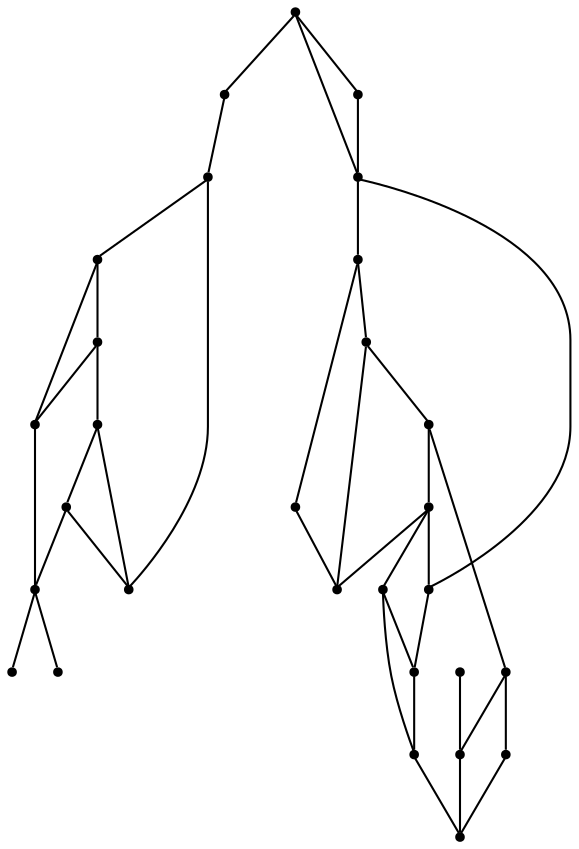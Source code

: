 graph {
  node [shape=point,comment="{\"directed\":false,\"doi\":\"10.1007/978-3-031-49275-4_4\",\"figure\":\"3 (1)\"}"]

  v0 [pos="758.7489863881195,752.4107061662526"]
  v1 [pos="758.7489863881194,632.3597884106323"]
  v2 [pos="818.774195306112,632.3618868026989"]
  v3 [pos="758.7479371792275,572.3364279248888"]
  v4 [pos="698.7227918496527,332.232366846305"]
  v5 [pos="698.7227918496526,392.25782572411504"]
  v6 [pos="638.6965337227681,692.3852472884425"]
  v7 [pos="578.6703391843013,692.3852472884425"]
  v8 [pos="698.7227918496526,752.4107061662526"]
  v9 [pos="698.7227918496526,812.4361650440627"]
  v10 [pos="638.6965337227681,632.3597884106323"]
  v11 [pos="578.6692899754091,212.18342030747453"]
  v12 [pos="578.6703391843013,272.20678079321806"]
  v13 [pos="578.6703391843013,812.4361650440627"]
  v14 [pos="398.5916124949608,272.20678079321806"]
  v15 [pos="518.6440651603123,272.20678079321806"]
  v16 [pos="518.6440651603123,332.232366846305"]
  v17 [pos="518.6440651603124,392.25782572411504"]
  v18 [pos="518.6440651603123,512.308878603467"]
  v19 [pos="398.5916124949608,392.25782572411504"]
  v20 [pos="338.5653861622851,392.25782572411504"]
  v21 [pos="278.53915982960945,392.25782572411504"]
  v22 [pos="398.5916124949608,512.3088786034668"]
  v23 [pos="338.5653861622851,452.283411777202"]
  v24 [pos="278.53915982960945,452.283411777202"]
  v25 [pos="278.53915982960945,632.3597884106323"]
  v26 [pos="278.53915982960945,512.3088786034668"]
  v27 [pos="218.51293747120982,632.3597884106323"]
  v28 [pos="218.5129374712098,812.4361650440627"]

  v0 -- v1 [id="-1",pos="758.7489863881195,752.4107061662526 758.7489863881194,632.3597884106323 758.7489863881194,632.3597884106323 758.7489863881194,632.3597884106323"]
  v28 -- v13 [id="-2",pos="218.5129374712098,812.4361650440627 578.6703391843013,812.4361650440627 578.6703391843013,812.4361650440627 578.6703391843013,812.4361650440627"]
  v13 -- v9 [id="-3",pos="578.6703391843013,812.4361650440627 698.7227918496526,812.4361650440627 698.7227918496526,812.4361650440627 698.7227918496526,812.4361650440627"]
  v9 -- v0 [id="-4",pos="698.7227918496526,812.4361650440627 758.7500355970116,812.436228631701 758.7500355970116,812.436228631701 758.7500355970116,812.436228631701 758.7489863881195,752.4107061662526 758.7489863881195,752.4107061662526 758.7489863881195,752.4107061662526"]
  v27 -- v26 [id="-5",pos="218.51293747120982,632.3597884106323 218.5098017673621,512.3087434797353 218.5098017673621,512.3087434797353 218.5098017673621,512.3087434797353 278.53915982960945,512.3088786034668 278.53915982960945,512.3088786034668 278.53915982960945,512.3088786034668"]
  v27 -- v25 [id="-7",pos="218.51293747120982,632.3597884106323 278.53915982960945,632.3597884106323 278.53915982960945,632.3597884106323 278.53915982960945,632.3597884106323"]
  v26 -- v22 [id="-9",pos="278.53915982960945,512.3088786034668 398.5916124949608,512.3088786034668 398.5916124949608,512.3088786034668 398.5916124949608,512.3088786034668"]
  v22 -- v18 [id="-10",pos="398.5916124949608,512.3088786034668 518.6440651603123,512.308878603467 518.6440651603123,512.308878603467 518.6440651603123,512.308878603467"]
  v18 -- v5 [id="-11",pos="518.6440651603123,512.308878603467 698.7238410585446,512.3088706550121 698.7238410585446,512.3088706550121 698.7238410585446,512.3088706550121 698.7227918496526,392.25782572411504 698.7227918496526,392.25782572411504 698.7227918496526,392.25782572411504"]
  v26 -- v24 [id="-12",pos="278.53915982960945,512.3088786034668 278.53915982960945,452.283411777202 278.53915982960945,452.283411777202 278.53915982960945,452.283411777202"]
  v21 -- v14 [id="-13",pos="278.53915982960945,392.25782572411504 278.53605989424665,272.2069079684949 278.53605989424665,272.2069079684949 278.53605989424665,272.2069079684949 398.5916124949608,272.20678079321806 398.5916124949608,272.20678079321806 398.5916124949608,272.20678079321806"]
  v27 -- v28 [id="-14",pos="218.51293747120982,632.3597884106323 218.5129374712098,812.4361650440627 218.5129374712098,812.4361650440627 218.5129374712098,812.4361650440627"]
  v14 -- v15 [id="-15",pos="398.5916124949608,272.20678079321806 518.6440651603123,272.20678079321806 518.6440651603123,272.20678079321806 518.6440651603123,272.20678079321806"]
  v15 -- v12 [id="-16",pos="518.6440651603123,272.20678079321806 578.6703391843013,272.20678079321806 578.6703391843013,272.20678079321806 578.6703391843013,272.20678079321806"]
  v12 -- v4 [id="-17",pos="578.6703391843013,272.20678079321806 698.7238410585446,272.2069079684949 698.7238410585446,272.2069079684949 698.7238410585446,272.2069079684949 698.7227918496527,332.232366846305 698.7227918496527,332.232366846305 698.7227918496527,332.232366846305"]
  v24 -- v23 [id="-20",pos="278.53915982960945,452.283411777202 338.5653861622851,452.283411777202 338.5653861622851,452.283411777202 338.5653861622851,452.283411777202"]
  v23 -- v20 [id="-21",pos="338.5653861622851,452.283411777202 338.5653861622851,392.25782572411504 338.5653861622851,392.25782572411504 338.5653861622851,392.25782572411504"]
  v19 -- v17 [id="-22",pos="398.5916124949608,392.25782572411504 518.6440651603124,392.25782572411504 518.6440651603124,392.25782572411504 518.6440651603124,392.25782572411504"]
  v17 -- v5 [id="-23",pos="518.6440651603124,392.25782572411504 698.7227918496526,392.25782572411504 698.7227918496526,392.25782572411504 698.7227918496526,392.25782572411504"]
  v19 -- v22 [id="-24",pos="398.5916124949608,392.25782572411504 398.5916124949608,512.3088786034668 398.5916124949608,512.3088786034668 398.5916124949608,512.3088786034668"]
  v19 -- v20 [id="-25",pos="398.5916124949608,392.25782572411504 338.5653861622851,392.25782572411504 338.5653861622851,392.25782572411504 338.5653861622851,392.25782572411504"]
  v20 -- v21 [id="-26",pos="338.5653861622851,392.25782572411504 278.53915982960945,392.25782572411504 278.53915982960945,392.25782572411504 278.53915982960945,392.25782572411504"]
  v14 -- v19 [id="-27",pos="398.5916124949608,272.20678079321806 398.5916124949608,392.25782572411504 398.5916124949608,392.25782572411504 398.5916124949608,392.25782572411504"]
  v17 -- v18 [id="-28",pos="518.6440651603124,392.25782572411504 518.6440651603123,512.308878603467 518.6440651603123,512.308878603467 518.6440651603123,512.308878603467"]
  v16 -- v4 [id="-29",pos="518.6440651603123,332.232366846305 698.7227918496527,332.232366846305 698.7227918496527,332.232366846305 698.7227918496527,332.232366846305"]
  v15 -- v16 [id="-30",pos="518.6440651603123,272.20678079321806 518.6440651603123,332.232366846305 518.6440651603123,332.232366846305 518.6440651603123,332.232366846305"]
  v25 -- v26 [id="-33",pos="278.53915982960945,632.3597884106323 278.53915982960945,512.3088786034668 278.53915982960945,512.3088786034668 278.53915982960945,512.3088786034668"]
  v13 -- v7 [id="-36",pos="578.6703391843013,812.4361650440627 578.6703391843013,692.3852472884425 578.6703391843013,692.3852472884425 578.6703391843013,692.3852472884425"]
  v10 -- v7 [id="-37",pos="638.6965337227681,632.3597884106323 578.6713883931933,632.3598519982706 578.6713883931933,632.3598519982706 578.6713883931933,632.3598519982706 578.6703391843013,692.3852472884425 578.6703391843013,692.3852472884425 578.6703391843013,692.3852472884425"]
  v10 -- v1 [id="-38",pos="638.6965337227681,632.3597884106323 758.7489863881194,632.3597884106323 758.7489863881194,632.3597884106323 758.7489863881194,632.3597884106323"]
  v6 -- v10 [id="-39",pos="638.6965337227681,692.3852472884425 638.6965337227681,632.3597884106323 638.6965337227681,632.3597884106323 638.6965337227681,632.3597884106323"]
  v9 -- v8 [id="-40",pos="698.7227918496526,812.4361650440627 698.7227918496526,752.4107061662526 698.7227918496526,752.4107061662526 698.7227918496526,752.4107061662526"]
  v8 -- v6 [id="-41",pos="698.7227918496526,752.4107061662526 698.7238410585446,692.3854380513576 698.7238410585446,692.3854380513576 698.7238410585446,692.3854380513576 638.6965337227681,692.3852472884425 638.6965337227681,692.3852472884425 638.6965337227681,692.3852472884425"]
  v8 -- v0 [id="-42",pos="698.7227918496526,752.4107061662526 758.7489863881195,752.4107061662526 758.7489863881195,752.4107061662526 758.7489863881195,752.4107061662526"]
  v6 -- v7 [id="-43",pos="638.6965337227681,692.3852472884425 578.6703391843013,692.3852472884425 578.6703391843013,692.3852472884425 578.6703391843013,692.3852472884425"]
  v24 -- v21 [id="-44",pos="278.53915982960945,452.283411777202 278.53915982960945,392.25782572411504 278.53915982960945,392.25782572411504 278.53915982960945,392.25782572411504"]
  v5 -- v4 [id="-45",pos="698.7227918496526,392.25782572411504 698.7227918496527,332.232366846305 698.7227918496527,332.232366846305 698.7227918496527,332.232366846305"]
  v1 -- v3 [id="-49",pos="758.7489863881194,632.3597884106323 758.7479371792275,572.3364279248888 758.7479371792275,572.3364279248888 758.7479371792275,572.3364279248888"]
  v1 -- v2 [id="-50",pos="758.7489863881194,632.3597884106323 818.774195306112,632.3618868026989 818.774195306112,632.3618868026989 818.774195306112,632.3618868026989"]
  v11 -- v12 [id="-51",pos="578.6692899754091,212.18342030747453 578.6703391843013,272.20678079321806 578.6703391843013,272.20678079321806 578.6703391843013,272.20678079321806"]
}